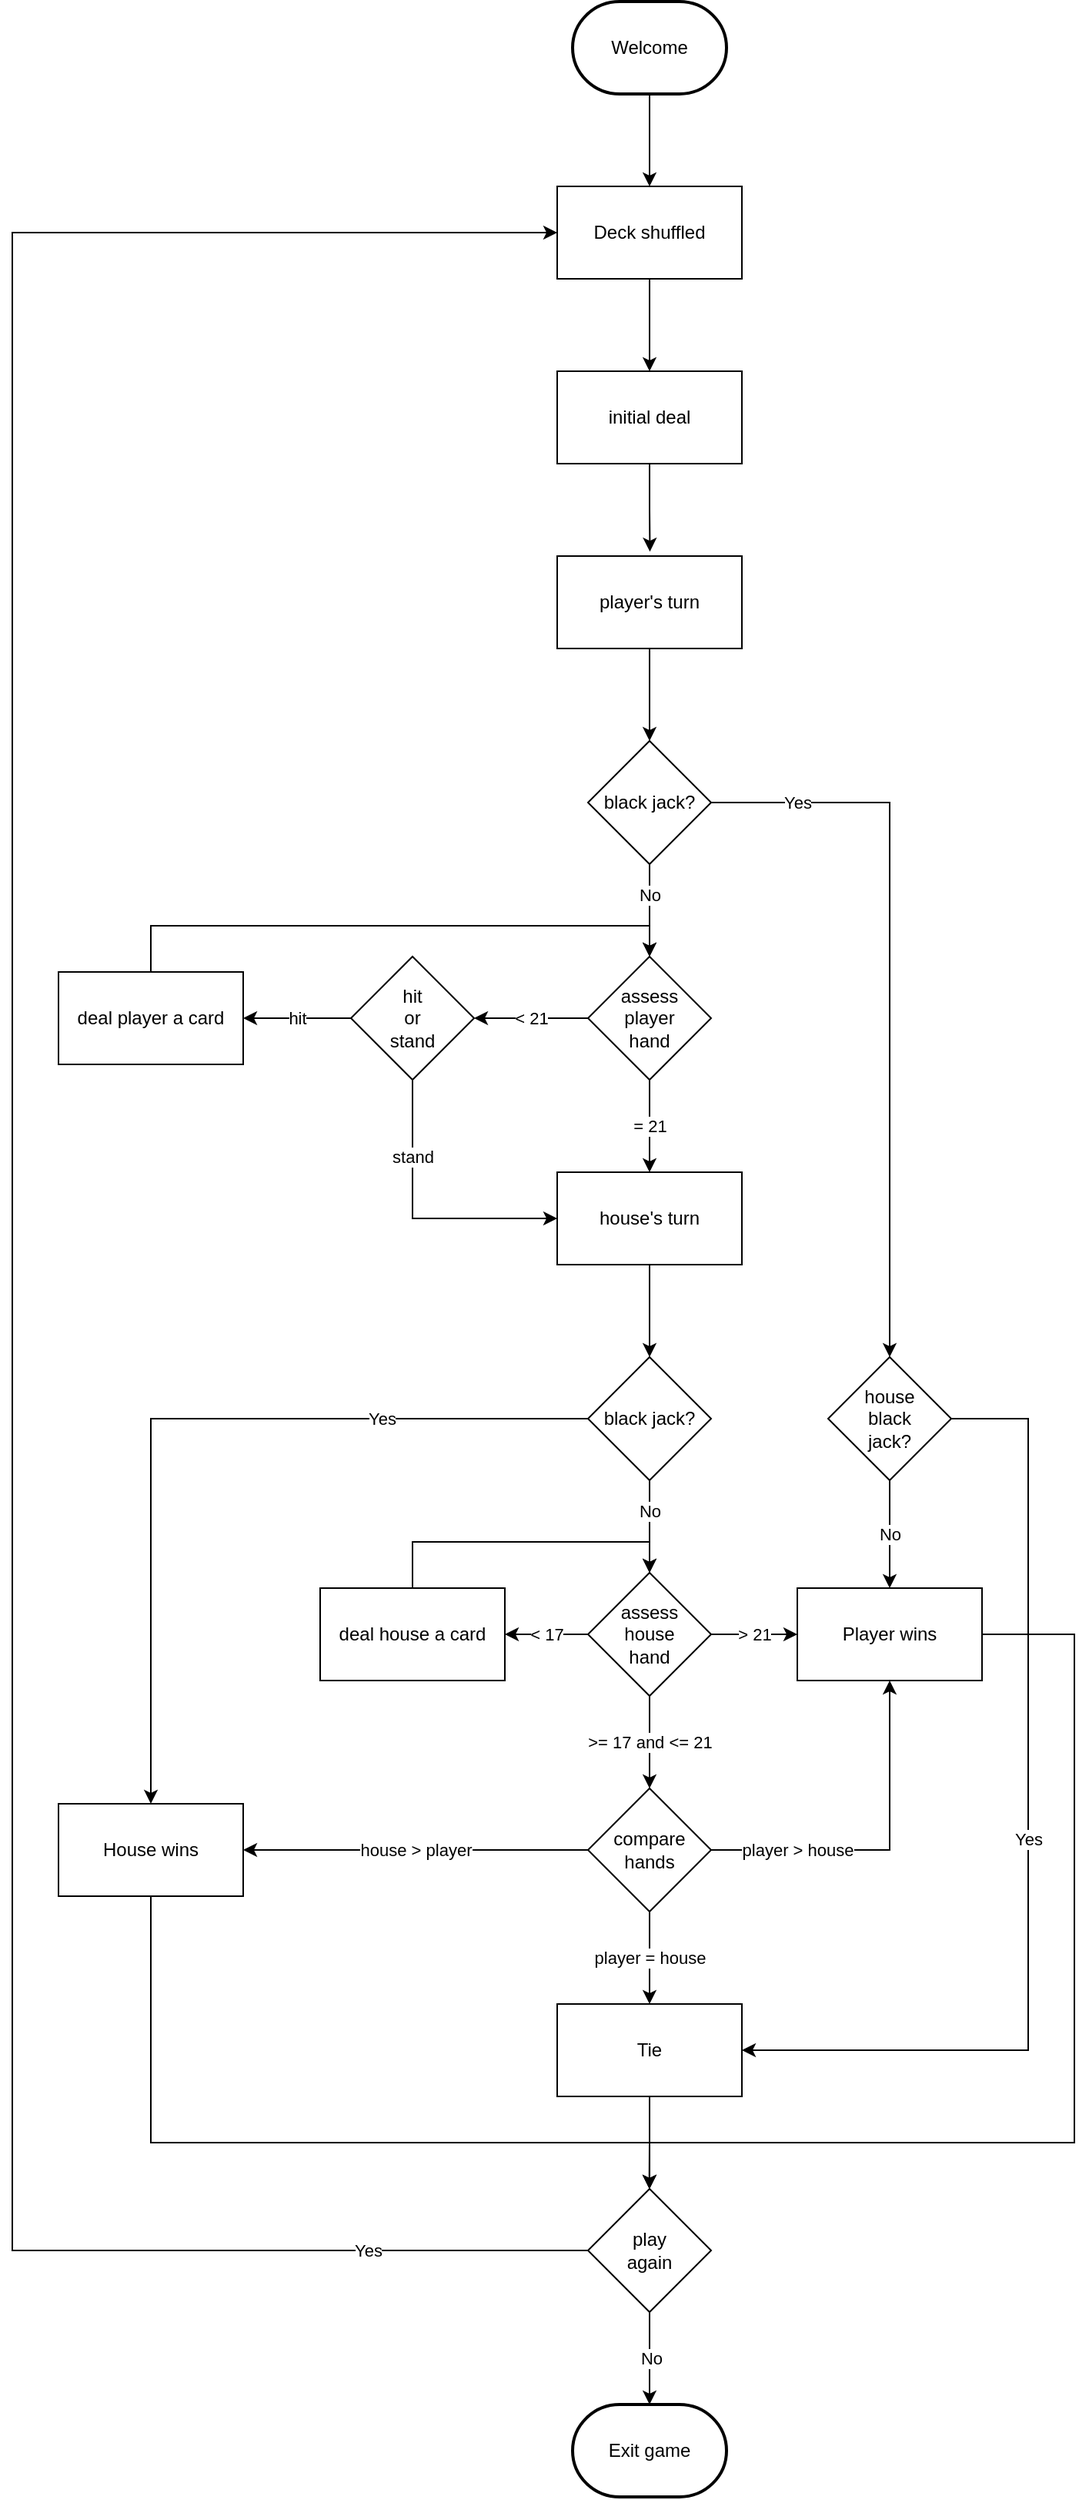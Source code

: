 <mxfile version="16.4.0" type="device"><diagram id="xYcdb7FdSHZ49EQK4sYh" name="Page-1"><mxGraphModel dx="1070" dy="1311" grid="1" gridSize="10" guides="1" tooltips="1" connect="1" arrows="1" fold="1" page="0" pageScale="1" pageWidth="827" pageHeight="1169" math="0" shadow="0"><root><mxCell id="0"/><mxCell id="1" parent="0"/><mxCell id="m3-t2w1MxDVY9Gws8two-6" style="edgeStyle=orthogonalEdgeStyle;rounded=0;orthogonalLoop=1;jettySize=auto;html=1;exitX=0.5;exitY=1;exitDx=0;exitDy=0;entryX=0.5;entryY=0;entryDx=0;entryDy=0;" edge="1" parent="1" source="m3-t2w1MxDVY9Gws8two-4" target="m3-t2w1MxDVY9Gws8two-5"><mxGeometry relative="1" as="geometry"/></mxCell><mxCell id="m3-t2w1MxDVY9Gws8two-4" value="Deck shuffled" style="rounded=0;whiteSpace=wrap;html=1;" vertex="1" parent="1"><mxGeometry x="354" y="40" width="120" height="60" as="geometry"/></mxCell><mxCell id="m3-t2w1MxDVY9Gws8two-9" style="edgeStyle=orthogonalEdgeStyle;rounded=0;orthogonalLoop=1;jettySize=auto;html=1;exitX=0.5;exitY=1;exitDx=0;exitDy=0;entryX=0.502;entryY=-0.048;entryDx=0;entryDy=0;entryPerimeter=0;" edge="1" parent="1" source="m3-t2w1MxDVY9Gws8two-5" target="m3-t2w1MxDVY9Gws8two-31"><mxGeometry relative="1" as="geometry"><mxPoint x="460" y="260" as="targetPoint"/></mxGeometry></mxCell><mxCell id="m3-t2w1MxDVY9Gws8two-5" value="initial deal" style="rounded=0;whiteSpace=wrap;html=1;" vertex="1" parent="1"><mxGeometry x="354" y="160" width="120" height="60" as="geometry"/></mxCell><mxCell id="m3-t2w1MxDVY9Gws8two-33" style="edgeStyle=orthogonalEdgeStyle;rounded=0;orthogonalLoop=1;jettySize=auto;html=1;exitX=0.5;exitY=1;exitDx=0;exitDy=0;entryX=0.5;entryY=0;entryDx=0;entryDy=0;" edge="1" parent="1" source="m3-t2w1MxDVY9Gws8two-31" target="m3-t2w1MxDVY9Gws8two-32"><mxGeometry relative="1" as="geometry"/></mxCell><mxCell id="m3-t2w1MxDVY9Gws8two-31" value="player's turn" style="rounded=0;whiteSpace=wrap;html=1;" vertex="1" parent="1"><mxGeometry x="354" y="280" width="120" height="60" as="geometry"/></mxCell><mxCell id="m3-t2w1MxDVY9Gws8two-35" value="No" style="edgeStyle=orthogonalEdgeStyle;rounded=0;orthogonalLoop=1;jettySize=auto;html=1;exitX=0.5;exitY=1;exitDx=0;exitDy=0;entryX=0.5;entryY=0;entryDx=0;entryDy=0;" edge="1" parent="1" source="m3-t2w1MxDVY9Gws8two-32" target="m3-t2w1MxDVY9Gws8two-34"><mxGeometry x="-0.333" relative="1" as="geometry"><mxPoint as="offset"/></mxGeometry></mxCell><mxCell id="m3-t2w1MxDVY9Gws8two-66" value="Yes" style="edgeStyle=orthogonalEdgeStyle;rounded=0;orthogonalLoop=1;jettySize=auto;html=1;exitX=1;exitY=0.5;exitDx=0;exitDy=0;entryX=0.5;entryY=0;entryDx=0;entryDy=0;" edge="1" parent="1" source="m3-t2w1MxDVY9Gws8two-32" target="m3-t2w1MxDVY9Gws8two-65"><mxGeometry x="-0.765" relative="1" as="geometry"><mxPoint as="offset"/></mxGeometry></mxCell><mxCell id="m3-t2w1MxDVY9Gws8two-32" value="black jack?" style="rhombus;whiteSpace=wrap;html=1;" vertex="1" parent="1"><mxGeometry x="374" y="400" width="80" height="80" as="geometry"/></mxCell><mxCell id="m3-t2w1MxDVY9Gws8two-37" value="&amp;lt; 21" style="edgeStyle=orthogonalEdgeStyle;rounded=0;orthogonalLoop=1;jettySize=auto;html=1;exitX=0;exitY=0.5;exitDx=0;exitDy=0;entryX=1;entryY=0.5;entryDx=0;entryDy=0;" edge="1" parent="1" source="m3-t2w1MxDVY9Gws8two-34" target="m3-t2w1MxDVY9Gws8two-36"><mxGeometry relative="1" as="geometry"/></mxCell><mxCell id="m3-t2w1MxDVY9Gws8two-40" value="= 21" style="edgeStyle=orthogonalEdgeStyle;rounded=0;orthogonalLoop=1;jettySize=auto;html=1;exitX=0.5;exitY=1;exitDx=0;exitDy=0;" edge="1" parent="1" source="m3-t2w1MxDVY9Gws8two-34" target="m3-t2w1MxDVY9Gws8two-38"><mxGeometry relative="1" as="geometry"/></mxCell><mxCell id="m3-t2w1MxDVY9Gws8two-34" value="assess &lt;br&gt;player &lt;br&gt;hand" style="rhombus;whiteSpace=wrap;html=1;" vertex="1" parent="1"><mxGeometry x="374" y="540" width="80" height="80" as="geometry"/></mxCell><mxCell id="m3-t2w1MxDVY9Gws8two-39" value="stand" style="edgeStyle=orthogonalEdgeStyle;rounded=0;orthogonalLoop=1;jettySize=auto;html=1;exitX=0.5;exitY=1;exitDx=0;exitDy=0;entryX=0;entryY=0.5;entryDx=0;entryDy=0;" edge="1" parent="1" source="m3-t2w1MxDVY9Gws8two-36" target="m3-t2w1MxDVY9Gws8two-38"><mxGeometry x="-0.457" relative="1" as="geometry"><mxPoint as="offset"/></mxGeometry></mxCell><mxCell id="m3-t2w1MxDVY9Gws8two-43" value="hit" style="edgeStyle=orthogonalEdgeStyle;rounded=0;orthogonalLoop=1;jettySize=auto;html=1;exitX=0;exitY=0.5;exitDx=0;exitDy=0;entryX=1;entryY=0.5;entryDx=0;entryDy=0;" edge="1" parent="1" source="m3-t2w1MxDVY9Gws8two-36" target="m3-t2w1MxDVY9Gws8two-42"><mxGeometry relative="1" as="geometry"/></mxCell><mxCell id="m3-t2w1MxDVY9Gws8two-36" value="hit&lt;br&gt;or&lt;br&gt;stand" style="rhombus;whiteSpace=wrap;html=1;" vertex="1" parent="1"><mxGeometry x="220" y="540" width="80" height="80" as="geometry"/></mxCell><mxCell id="m3-t2w1MxDVY9Gws8two-46" style="edgeStyle=orthogonalEdgeStyle;rounded=0;orthogonalLoop=1;jettySize=auto;html=1;exitX=0.5;exitY=1;exitDx=0;exitDy=0;entryX=0.5;entryY=0;entryDx=0;entryDy=0;" edge="1" parent="1" source="m3-t2w1MxDVY9Gws8two-38" target="m3-t2w1MxDVY9Gws8two-45"><mxGeometry relative="1" as="geometry"/></mxCell><mxCell id="m3-t2w1MxDVY9Gws8two-38" value="house's turn" style="rounded=0;whiteSpace=wrap;html=1;" vertex="1" parent="1"><mxGeometry x="354" y="680" width="120" height="60" as="geometry"/></mxCell><mxCell id="m3-t2w1MxDVY9Gws8two-44" style="edgeStyle=orthogonalEdgeStyle;rounded=0;orthogonalLoop=1;jettySize=auto;html=1;exitX=0.5;exitY=0;exitDx=0;exitDy=0;entryX=0.5;entryY=0;entryDx=0;entryDy=0;" edge="1" parent="1" source="m3-t2w1MxDVY9Gws8two-42" target="m3-t2w1MxDVY9Gws8two-34"><mxGeometry relative="1" as="geometry"/></mxCell><mxCell id="m3-t2w1MxDVY9Gws8two-42" value="deal player a card" style="rounded=0;whiteSpace=wrap;html=1;" vertex="1" parent="1"><mxGeometry x="30" y="550" width="120" height="60" as="geometry"/></mxCell><mxCell id="m3-t2w1MxDVY9Gws8two-48" value="No" style="edgeStyle=orthogonalEdgeStyle;rounded=0;orthogonalLoop=1;jettySize=auto;html=1;exitX=0.5;exitY=1;exitDx=0;exitDy=0;entryX=0.5;entryY=0;entryDx=0;entryDy=0;" edge="1" parent="1" source="m3-t2w1MxDVY9Gws8two-45" target="m3-t2w1MxDVY9Gws8two-47"><mxGeometry x="-0.333" relative="1" as="geometry"><mxPoint as="offset"/></mxGeometry></mxCell><mxCell id="m3-t2w1MxDVY9Gws8two-62" value="Yes" style="edgeStyle=orthogonalEdgeStyle;rounded=0;orthogonalLoop=1;jettySize=auto;html=1;exitX=0;exitY=0.5;exitDx=0;exitDy=0;entryX=0.5;entryY=0;entryDx=0;entryDy=0;" edge="1" parent="1" source="m3-t2w1MxDVY9Gws8two-45" target="m3-t2w1MxDVY9Gws8two-60"><mxGeometry x="-0.498" relative="1" as="geometry"><Array as="points"><mxPoint x="90" y="840"/></Array><mxPoint as="offset"/></mxGeometry></mxCell><mxCell id="m3-t2w1MxDVY9Gws8two-45" value="black jack?" style="rhombus;whiteSpace=wrap;html=1;" vertex="1" parent="1"><mxGeometry x="374" y="800" width="80" height="80" as="geometry"/></mxCell><mxCell id="m3-t2w1MxDVY9Gws8two-50" value="&amp;lt; 17" style="edgeStyle=orthogonalEdgeStyle;rounded=0;orthogonalLoop=1;jettySize=auto;html=1;exitX=0;exitY=0.5;exitDx=0;exitDy=0;entryX=1;entryY=0.5;entryDx=0;entryDy=0;" edge="1" parent="1" source="m3-t2w1MxDVY9Gws8two-47" target="m3-t2w1MxDVY9Gws8two-49"><mxGeometry relative="1" as="geometry"/></mxCell><mxCell id="m3-t2w1MxDVY9Gws8two-54" value="&amp;gt; 21" style="edgeStyle=orthogonalEdgeStyle;rounded=0;orthogonalLoop=1;jettySize=auto;html=1;exitX=1;exitY=0.5;exitDx=0;exitDy=0;entryX=0;entryY=0.5;entryDx=0;entryDy=0;" edge="1" parent="1" source="m3-t2w1MxDVY9Gws8two-47" target="m3-t2w1MxDVY9Gws8two-53"><mxGeometry relative="1" as="geometry"/></mxCell><mxCell id="m3-t2w1MxDVY9Gws8two-57" value="&amp;gt;= 17 and&amp;nbsp;&amp;lt;= 21" style="edgeStyle=orthogonalEdgeStyle;rounded=0;orthogonalLoop=1;jettySize=auto;html=1;exitX=0.5;exitY=1;exitDx=0;exitDy=0;entryX=0.5;entryY=0;entryDx=0;entryDy=0;" edge="1" parent="1" source="m3-t2w1MxDVY9Gws8two-47" target="m3-t2w1MxDVY9Gws8two-56"><mxGeometry relative="1" as="geometry"/></mxCell><mxCell id="m3-t2w1MxDVY9Gws8two-47" value="assess&lt;br&gt;house&lt;br&gt;hand" style="rhombus;whiteSpace=wrap;html=1;" vertex="1" parent="1"><mxGeometry x="374" y="940" width="80" height="80" as="geometry"/></mxCell><mxCell id="m3-t2w1MxDVY9Gws8two-51" style="edgeStyle=orthogonalEdgeStyle;rounded=0;orthogonalLoop=1;jettySize=auto;html=1;exitX=0.5;exitY=0;exitDx=0;exitDy=0;entryX=0.5;entryY=0;entryDx=0;entryDy=0;" edge="1" parent="1" source="m3-t2w1MxDVY9Gws8two-49" target="m3-t2w1MxDVY9Gws8two-47"><mxGeometry relative="1" as="geometry"/></mxCell><mxCell id="m3-t2w1MxDVY9Gws8two-49" value="deal house a card" style="rounded=0;whiteSpace=wrap;html=1;" vertex="1" parent="1"><mxGeometry x="200" y="950" width="120" height="60" as="geometry"/></mxCell><mxCell id="m3-t2w1MxDVY9Gws8two-70" style="edgeStyle=orthogonalEdgeStyle;rounded=0;orthogonalLoop=1;jettySize=auto;html=1;exitX=1;exitY=0.5;exitDx=0;exitDy=0;entryX=0.5;entryY=0;entryDx=0;entryDy=0;" edge="1" parent="1" source="m3-t2w1MxDVY9Gws8two-53" target="m3-t2w1MxDVY9Gws8two-69"><mxGeometry relative="1" as="geometry"><Array as="points"><mxPoint x="690" y="980"/><mxPoint x="690" y="1310"/><mxPoint x="414" y="1310"/></Array></mxGeometry></mxCell><mxCell id="m3-t2w1MxDVY9Gws8two-53" value="Player wins" style="rounded=0;whiteSpace=wrap;html=1;" vertex="1" parent="1"><mxGeometry x="510" y="950" width="120" height="60" as="geometry"/></mxCell><mxCell id="m3-t2w1MxDVY9Gws8two-58" value="player &amp;gt; house" style="edgeStyle=orthogonalEdgeStyle;rounded=0;orthogonalLoop=1;jettySize=auto;html=1;exitX=1;exitY=0.5;exitDx=0;exitDy=0;entryX=0.5;entryY=1;entryDx=0;entryDy=0;" edge="1" parent="1" source="m3-t2w1MxDVY9Gws8two-56" target="m3-t2w1MxDVY9Gws8two-53"><mxGeometry x="-0.504" relative="1" as="geometry"><mxPoint as="offset"/></mxGeometry></mxCell><mxCell id="m3-t2w1MxDVY9Gws8two-61" value="house &amp;gt; player" style="edgeStyle=orthogonalEdgeStyle;rounded=0;orthogonalLoop=1;jettySize=auto;html=1;exitX=0;exitY=0.5;exitDx=0;exitDy=0;entryX=1;entryY=0.5;entryDx=0;entryDy=0;" edge="1" parent="1" source="m3-t2w1MxDVY9Gws8two-56" target="m3-t2w1MxDVY9Gws8two-60"><mxGeometry relative="1" as="geometry"/></mxCell><mxCell id="m3-t2w1MxDVY9Gws8two-64" value="player = house" style="edgeStyle=orthogonalEdgeStyle;rounded=0;orthogonalLoop=1;jettySize=auto;html=1;exitX=0.5;exitY=1;exitDx=0;exitDy=0;entryX=0.5;entryY=0;entryDx=0;entryDy=0;" edge="1" parent="1" source="m3-t2w1MxDVY9Gws8two-56" target="m3-t2w1MxDVY9Gws8two-63"><mxGeometry relative="1" as="geometry"/></mxCell><mxCell id="m3-t2w1MxDVY9Gws8two-56" value="compare hands" style="rhombus;whiteSpace=wrap;html=1;" vertex="1" parent="1"><mxGeometry x="374" y="1080" width="80" height="80" as="geometry"/></mxCell><mxCell id="m3-t2w1MxDVY9Gws8two-72" style="edgeStyle=orthogonalEdgeStyle;rounded=0;orthogonalLoop=1;jettySize=auto;html=1;exitX=0.5;exitY=1;exitDx=0;exitDy=0;" edge="1" parent="1" source="m3-t2w1MxDVY9Gws8two-60" target="m3-t2w1MxDVY9Gws8two-69"><mxGeometry relative="1" as="geometry"><Array as="points"><mxPoint x="90" y="1310"/><mxPoint x="414" y="1310"/></Array></mxGeometry></mxCell><mxCell id="m3-t2w1MxDVY9Gws8two-60" value="House wins" style="rounded=0;whiteSpace=wrap;html=1;" vertex="1" parent="1"><mxGeometry x="30" y="1090" width="120" height="60" as="geometry"/></mxCell><mxCell id="m3-t2w1MxDVY9Gws8two-71" style="edgeStyle=orthogonalEdgeStyle;rounded=0;orthogonalLoop=1;jettySize=auto;html=1;exitX=0.5;exitY=1;exitDx=0;exitDy=0;" edge="1" parent="1" source="m3-t2w1MxDVY9Gws8two-63"><mxGeometry relative="1" as="geometry"><mxPoint x="413.81" y="1340" as="targetPoint"/></mxGeometry></mxCell><mxCell id="m3-t2w1MxDVY9Gws8two-63" value="Tie" style="rounded=0;whiteSpace=wrap;html=1;" vertex="1" parent="1"><mxGeometry x="354" y="1220" width="120" height="60" as="geometry"/></mxCell><mxCell id="m3-t2w1MxDVY9Gws8two-67" value="No" style="edgeStyle=orthogonalEdgeStyle;rounded=0;orthogonalLoop=1;jettySize=auto;html=1;exitX=0.5;exitY=1;exitDx=0;exitDy=0;entryX=0.5;entryY=0;entryDx=0;entryDy=0;" edge="1" parent="1" source="m3-t2w1MxDVY9Gws8two-65" target="m3-t2w1MxDVY9Gws8two-53"><mxGeometry relative="1" as="geometry"/></mxCell><mxCell id="m3-t2w1MxDVY9Gws8two-68" value="Yes" style="edgeStyle=orthogonalEdgeStyle;rounded=0;orthogonalLoop=1;jettySize=auto;html=1;exitX=1;exitY=0.5;exitDx=0;exitDy=0;entryX=1;entryY=0.5;entryDx=0;entryDy=0;" edge="1" parent="1" source="m3-t2w1MxDVY9Gws8two-65" target="m3-t2w1MxDVY9Gws8two-63"><mxGeometry relative="1" as="geometry"><Array as="points"><mxPoint x="660" y="840"/><mxPoint x="660" y="1250"/></Array></mxGeometry></mxCell><mxCell id="m3-t2w1MxDVY9Gws8two-65" value="house&lt;br&gt;black &lt;br&gt;jack?" style="rhombus;whiteSpace=wrap;html=1;" vertex="1" parent="1"><mxGeometry x="530" y="800" width="80" height="80" as="geometry"/></mxCell><mxCell id="m3-t2w1MxDVY9Gws8two-74" value="No" style="edgeStyle=orthogonalEdgeStyle;rounded=0;orthogonalLoop=1;jettySize=auto;html=1;exitX=0.5;exitY=1;exitDx=0;exitDy=0;entryX=0.5;entryY=0;entryDx=0;entryDy=0;" edge="1" parent="1" source="m3-t2w1MxDVY9Gws8two-69"><mxGeometry relative="1" as="geometry"><mxPoint x="414" y="1480" as="targetPoint"/></mxGeometry></mxCell><mxCell id="m3-t2w1MxDVY9Gws8two-75" value="Yes" style="edgeStyle=orthogonalEdgeStyle;rounded=0;orthogonalLoop=1;jettySize=auto;html=1;exitX=0;exitY=0.5;exitDx=0;exitDy=0;entryX=0;entryY=0.5;entryDx=0;entryDy=0;" edge="1" parent="1" source="m3-t2w1MxDVY9Gws8two-69" target="m3-t2w1MxDVY9Gws8two-4"><mxGeometry x="-0.859" relative="1" as="geometry"><Array as="points"><mxPoint y="1380"/><mxPoint y="70"/></Array><mxPoint as="offset"/></mxGeometry></mxCell><mxCell id="m3-t2w1MxDVY9Gws8two-69" value="play&lt;br&gt;again" style="rhombus;whiteSpace=wrap;html=1;" vertex="1" parent="1"><mxGeometry x="374" y="1340" width="80" height="80" as="geometry"/></mxCell><mxCell id="m3-t2w1MxDVY9Gws8two-76" value="Exit game" style="strokeWidth=2;html=1;shape=mxgraph.flowchart.terminator;whiteSpace=wrap;" vertex="1" parent="1"><mxGeometry x="364" y="1480" width="100" height="60" as="geometry"/></mxCell><mxCell id="m3-t2w1MxDVY9Gws8two-78" style="edgeStyle=orthogonalEdgeStyle;rounded=0;orthogonalLoop=1;jettySize=auto;html=1;exitX=0.5;exitY=1;exitDx=0;exitDy=0;exitPerimeter=0;entryX=0.5;entryY=0;entryDx=0;entryDy=0;" edge="1" parent="1" source="m3-t2w1MxDVY9Gws8two-77" target="m3-t2w1MxDVY9Gws8two-4"><mxGeometry relative="1" as="geometry"/></mxCell><mxCell id="m3-t2w1MxDVY9Gws8two-77" value="Welcome" style="strokeWidth=2;html=1;shape=mxgraph.flowchart.terminator;whiteSpace=wrap;" vertex="1" parent="1"><mxGeometry x="364" y="-80" width="100" height="60" as="geometry"/></mxCell></root></mxGraphModel></diagram></mxfile>
